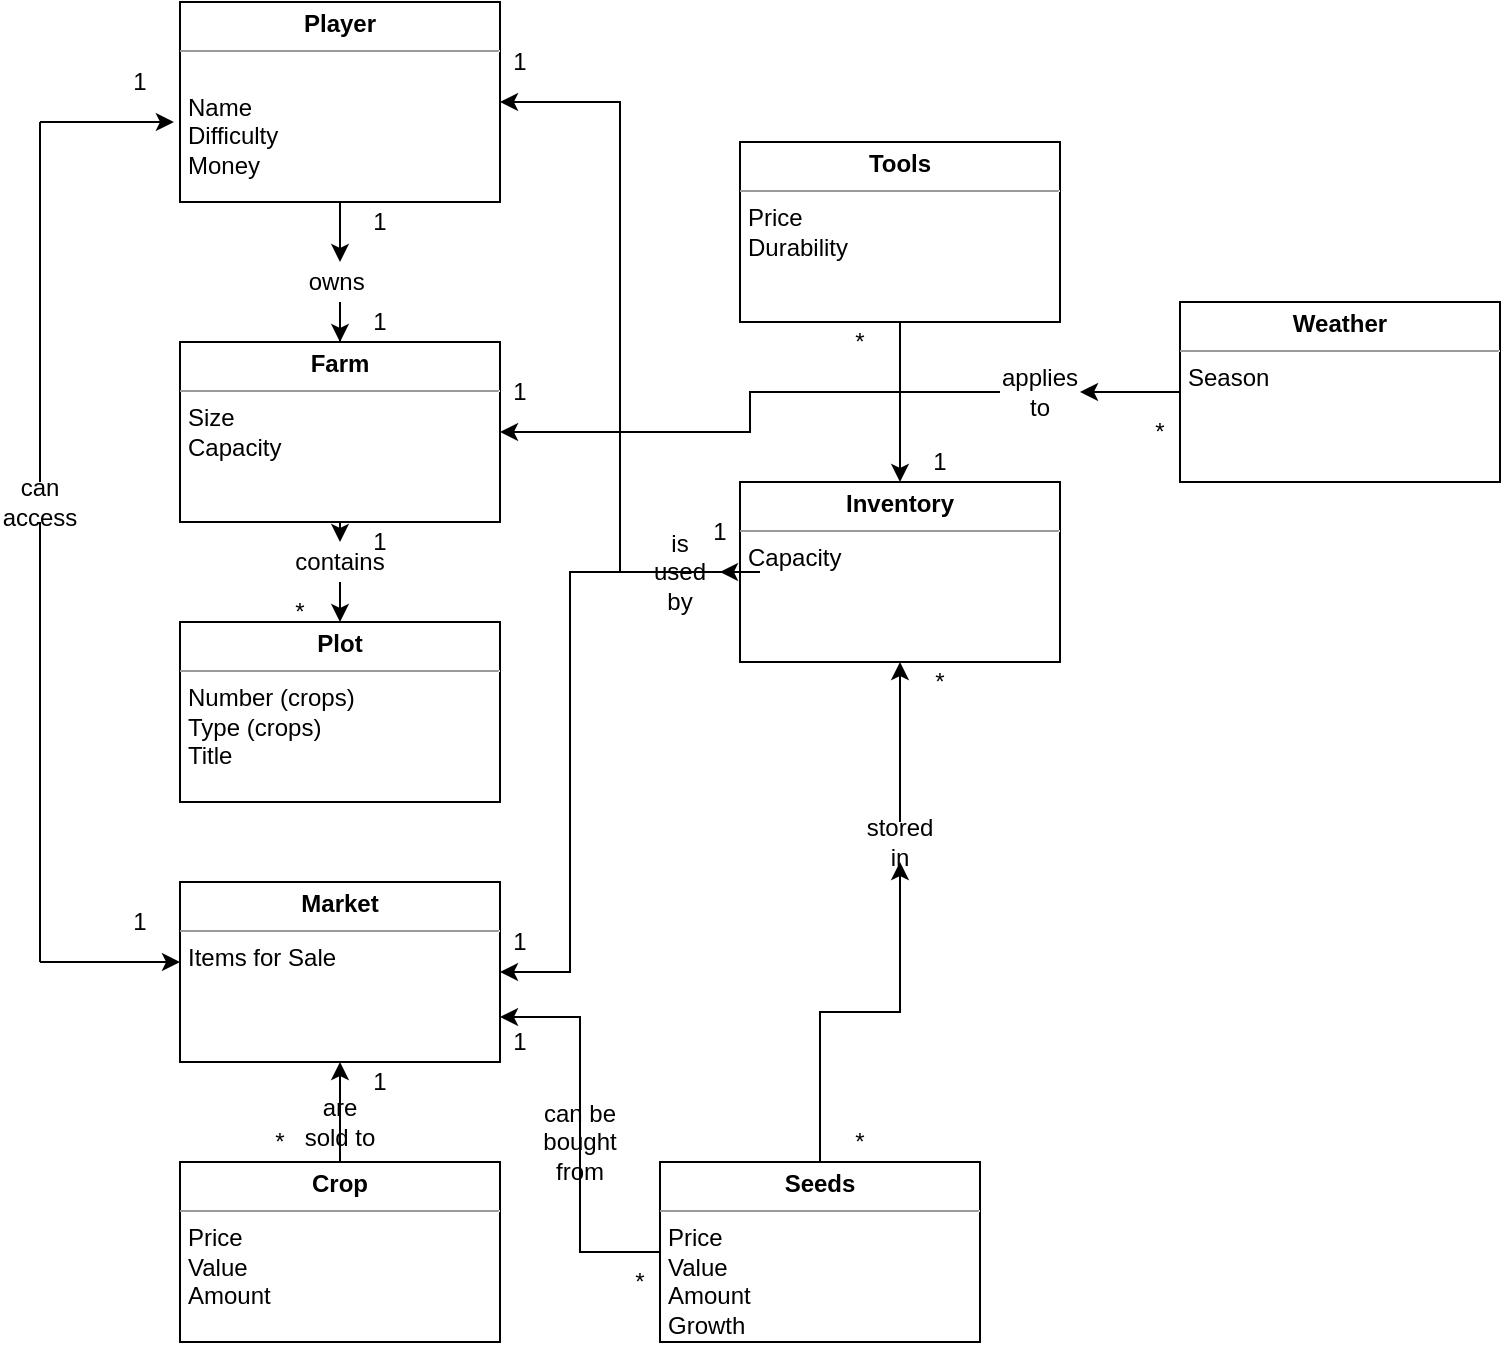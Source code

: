 <mxfile version="13.7.5" type="device"><diagram id="xT_cCEWlB5zOd6J2TJuO" name="Page-1"><mxGraphModel dx="1422" dy="762" grid="1" gridSize="10" guides="1" tooltips="1" connect="1" arrows="1" fold="1" page="1" pageScale="1" pageWidth="850" pageHeight="1100" math="0" shadow="0"><root><mxCell id="0"/><mxCell id="1" parent="0"/><mxCell id="xW_MRL881koCG8VNvFyK-1" value="&lt;p style=&quot;margin: 0px ; margin-top: 4px ; text-align: center&quot;&gt;&lt;b&gt;Market&lt;/b&gt;&lt;/p&gt;&lt;hr size=&quot;1&quot;&gt;&lt;p style=&quot;margin: 0px ; margin-left: 4px&quot;&gt;Items for Sale&lt;/p&gt;&lt;p style=&quot;margin: 0px ; margin-left: 4px&quot;&gt;&lt;br&gt;&lt;/p&gt;" style="verticalAlign=top;align=left;overflow=fill;fontSize=12;fontFamily=Helvetica;html=1;" vertex="1" parent="1"><mxGeometry x="120" y="480" width="160" height="90" as="geometry"/></mxCell><mxCell id="xW_MRL881koCG8VNvFyK-41" style="edgeStyle=orthogonalEdgeStyle;rounded=0;orthogonalLoop=1;jettySize=auto;html=1;entryX=1;entryY=0.5;entryDx=0;entryDy=0;" edge="1" parent="1" source="xW_MRL881koCG8VNvFyK-52" target="xW_MRL881koCG8VNvFyK-4"><mxGeometry relative="1" as="geometry"/></mxCell><mxCell id="xW_MRL881koCG8VNvFyK-2" value="&lt;p style=&quot;margin: 0px ; margin-top: 4px ; text-align: center&quot;&gt;&lt;b&gt;Weather&lt;/b&gt;&lt;/p&gt;&lt;hr size=&quot;1&quot;&gt;&lt;p style=&quot;margin: 0px ; margin-left: 4px&quot;&gt;Season&lt;/p&gt;&lt;p style=&quot;margin: 0px ; margin-left: 4px&quot;&gt;&lt;br&gt;&lt;/p&gt;" style="verticalAlign=top;align=left;overflow=fill;fontSize=12;fontFamily=Helvetica;html=1;" vertex="1" parent="1"><mxGeometry x="620" y="190" width="160" height="90" as="geometry"/></mxCell><mxCell id="xW_MRL881koCG8VNvFyK-14" style="edgeStyle=orthogonalEdgeStyle;rounded=0;orthogonalLoop=1;jettySize=auto;html=1;entryX=0.5;entryY=0;entryDx=0;entryDy=0;" edge="1" parent="1" source="xW_MRL881koCG8VNvFyK-19" target="xW_MRL881koCG8VNvFyK-4"><mxGeometry relative="1" as="geometry"/></mxCell><mxCell id="xW_MRL881koCG8VNvFyK-3" value="&lt;p style=&quot;margin: 0px ; margin-top: 4px ; text-align: center&quot;&gt;&lt;b&gt;Player&lt;/b&gt;&lt;/p&gt;&lt;hr size=&quot;1&quot;&gt;&lt;p style=&quot;margin: 0px ; margin-left: 4px&quot;&gt;&lt;br&gt;&lt;/p&gt;&lt;p style=&quot;margin: 0px ; margin-left: 4px&quot;&gt;Name&lt;/p&gt;&lt;p style=&quot;margin: 0px ; margin-left: 4px&quot;&gt;Difficulty&lt;/p&gt;&lt;p style=&quot;margin: 0px ; margin-left: 4px&quot;&gt;Money&lt;/p&gt;" style="verticalAlign=top;align=left;overflow=fill;fontSize=12;fontFamily=Helvetica;html=1;" vertex="1" parent="1"><mxGeometry x="120" y="40" width="160" height="100" as="geometry"/></mxCell><mxCell id="xW_MRL881koCG8VNvFyK-23" style="edgeStyle=orthogonalEdgeStyle;rounded=0;orthogonalLoop=1;jettySize=auto;html=1;exitX=0.5;exitY=1;exitDx=0;exitDy=0;entryX=0.5;entryY=0;entryDx=0;entryDy=0;" edge="1" parent="1" source="xW_MRL881koCG8VNvFyK-24" target="xW_MRL881koCG8VNvFyK-11"><mxGeometry relative="1" as="geometry"/></mxCell><mxCell id="xW_MRL881koCG8VNvFyK-4" value="&lt;p style=&quot;margin: 0px ; margin-top: 4px ; text-align: center&quot;&gt;&lt;b&gt;Farm&lt;/b&gt;&lt;/p&gt;&lt;hr size=&quot;1&quot;&gt;&lt;p style=&quot;margin: 0px ; margin-left: 4px&quot;&gt;Size&lt;/p&gt;&lt;p style=&quot;margin: 0px ; margin-left: 4px&quot;&gt;Capacity&lt;/p&gt;" style="verticalAlign=top;align=left;overflow=fill;fontSize=12;fontFamily=Helvetica;html=1;" vertex="1" parent="1"><mxGeometry x="120" y="210" width="160" height="90" as="geometry"/></mxCell><mxCell id="xW_MRL881koCG8VNvFyK-63" style="edgeStyle=orthogonalEdgeStyle;rounded=0;orthogonalLoop=1;jettySize=auto;html=1;entryX=0.5;entryY=1;entryDx=0;entryDy=0;" edge="1" parent="1" source="xW_MRL881koCG8VNvFyK-7" target="xW_MRL881koCG8VNvFyK-1"><mxGeometry relative="1" as="geometry"/></mxCell><mxCell id="xW_MRL881koCG8VNvFyK-7" value="&lt;p style=&quot;margin: 0px ; margin-top: 4px ; text-align: center&quot;&gt;&lt;b&gt;Crop&lt;/b&gt;&lt;/p&gt;&lt;hr size=&quot;1&quot;&gt;&lt;p style=&quot;margin: 0px ; margin-left: 4px&quot;&gt;Price&lt;/p&gt;&lt;p style=&quot;margin: 0px ; margin-left: 4px&quot;&gt;Value&lt;/p&gt;&lt;p style=&quot;margin: 0px ; margin-left: 4px&quot;&gt;Amount&lt;/p&gt;" style="verticalAlign=top;align=left;overflow=fill;fontSize=12;fontFamily=Helvetica;html=1;" vertex="1" parent="1"><mxGeometry x="120" y="620" width="160" height="90" as="geometry"/></mxCell><mxCell id="xW_MRL881koCG8VNvFyK-11" value="&lt;p style=&quot;margin: 0px ; margin-top: 4px ; text-align: center&quot;&gt;&lt;b&gt;Plot&lt;/b&gt;&lt;/p&gt;&lt;hr size=&quot;1&quot;&gt;&lt;p style=&quot;margin: 0px ; margin-left: 4px&quot;&gt;Number (crops)&lt;/p&gt;&lt;p style=&quot;margin: 0px ; margin-left: 4px&quot;&gt;Type (crops)&lt;/p&gt;&lt;p style=&quot;margin: 0px ; margin-left: 4px&quot;&gt;Title&lt;/p&gt;" style="verticalAlign=top;align=left;overflow=fill;fontSize=12;fontFamily=Helvetica;html=1;" vertex="1" parent="1"><mxGeometry x="120" y="350" width="160" height="90" as="geometry"/></mxCell><mxCell id="xW_MRL881koCG8VNvFyK-30" style="edgeStyle=orthogonalEdgeStyle;rounded=0;orthogonalLoop=1;jettySize=auto;html=1;entryX=0.5;entryY=1;entryDx=0;entryDy=0;" edge="1" parent="1" source="xW_MRL881koCG8VNvFyK-54" target="xW_MRL881koCG8VNvFyK-15"><mxGeometry relative="1" as="geometry"/></mxCell><mxCell id="xW_MRL881koCG8VNvFyK-58" style="edgeStyle=orthogonalEdgeStyle;rounded=0;orthogonalLoop=1;jettySize=auto;html=1;entryX=1;entryY=0.75;entryDx=0;entryDy=0;" edge="1" parent="1" source="xW_MRL881koCG8VNvFyK-13" target="xW_MRL881koCG8VNvFyK-1"><mxGeometry relative="1" as="geometry"/></mxCell><mxCell id="xW_MRL881koCG8VNvFyK-13" value="&lt;p style=&quot;margin: 0px ; margin-top: 4px ; text-align: center&quot;&gt;&lt;b&gt;Seeds&lt;/b&gt;&lt;/p&gt;&lt;hr size=&quot;1&quot;&gt;&lt;p style=&quot;margin: 0px ; margin-left: 4px&quot;&gt;Price&amp;nbsp;&lt;/p&gt;&lt;p style=&quot;margin: 0px ; margin-left: 4px&quot;&gt;Value&lt;/p&gt;&lt;p style=&quot;margin: 0px ; margin-left: 4px&quot;&gt;Amount&lt;/p&gt;&lt;p style=&quot;margin: 0px ; margin-left: 4px&quot;&gt;Growth&lt;/p&gt;" style="verticalAlign=top;align=left;overflow=fill;fontSize=12;fontFamily=Helvetica;html=1;" vertex="1" parent="1"><mxGeometry x="360" y="620" width="160" height="90" as="geometry"/></mxCell><mxCell id="xW_MRL881koCG8VNvFyK-26" style="edgeStyle=orthogonalEdgeStyle;rounded=0;orthogonalLoop=1;jettySize=auto;html=1;entryX=1;entryY=0.5;entryDx=0;entryDy=0;" edge="1" parent="1" source="xW_MRL881koCG8VNvFyK-15" target="xW_MRL881koCG8VNvFyK-3"><mxGeometry relative="1" as="geometry"/></mxCell><mxCell id="xW_MRL881koCG8VNvFyK-27" style="edgeStyle=orthogonalEdgeStyle;rounded=0;orthogonalLoop=1;jettySize=auto;html=1;entryX=1;entryY=0.5;entryDx=0;entryDy=0;" edge="1" parent="1" source="xW_MRL881koCG8VNvFyK-50" target="xW_MRL881koCG8VNvFyK-1"><mxGeometry relative="1" as="geometry"/></mxCell><mxCell id="xW_MRL881koCG8VNvFyK-15" value="&lt;p style=&quot;margin: 0px ; margin-top: 4px ; text-align: center&quot;&gt;&lt;b&gt;Inventory&lt;/b&gt;&lt;/p&gt;&lt;hr size=&quot;1&quot;&gt;&lt;p style=&quot;margin: 0px ; margin-left: 4px&quot;&gt;Capacity&lt;/p&gt;" style="verticalAlign=top;align=left;overflow=fill;fontSize=12;fontFamily=Helvetica;html=1;" vertex="1" parent="1"><mxGeometry x="400" y="280" width="160" height="90" as="geometry"/></mxCell><mxCell id="xW_MRL881koCG8VNvFyK-31" style="edgeStyle=orthogonalEdgeStyle;rounded=0;orthogonalLoop=1;jettySize=auto;html=1;entryX=0.5;entryY=0;entryDx=0;entryDy=0;" edge="1" parent="1" source="xW_MRL881koCG8VNvFyK-16" target="xW_MRL881koCG8VNvFyK-15"><mxGeometry relative="1" as="geometry"/></mxCell><mxCell id="xW_MRL881koCG8VNvFyK-16" value="&lt;p style=&quot;margin: 0px ; margin-top: 4px ; text-align: center&quot;&gt;&lt;b&gt;Tools&lt;/b&gt;&lt;/p&gt;&lt;hr size=&quot;1&quot;&gt;&lt;p style=&quot;margin: 0px ; margin-left: 4px&quot;&gt;Price&lt;/p&gt;&lt;p style=&quot;margin: 0px ; margin-left: 4px&quot;&gt;Durability&lt;/p&gt;&lt;p style=&quot;margin: 0px ; margin-left: 4px&quot;&gt;&lt;br&gt;&lt;/p&gt;" style="verticalAlign=top;align=left;overflow=fill;fontSize=12;fontFamily=Helvetica;html=1;" vertex="1" parent="1"><mxGeometry x="400" y="110" width="160" height="90" as="geometry"/></mxCell><mxCell id="xW_MRL881koCG8VNvFyK-19" value="owns&amp;nbsp;" style="text;html=1;strokeColor=none;fillColor=none;align=center;verticalAlign=middle;whiteSpace=wrap;rounded=0;" vertex="1" parent="1"><mxGeometry x="180" y="170" width="40" height="20" as="geometry"/></mxCell><mxCell id="xW_MRL881koCG8VNvFyK-20" style="edgeStyle=orthogonalEdgeStyle;rounded=0;orthogonalLoop=1;jettySize=auto;html=1;entryX=0.5;entryY=0;entryDx=0;entryDy=0;" edge="1" parent="1" source="xW_MRL881koCG8VNvFyK-3" target="xW_MRL881koCG8VNvFyK-19"><mxGeometry relative="1" as="geometry"><mxPoint x="200" y="140" as="sourcePoint"/><mxPoint x="200" y="210" as="targetPoint"/></mxGeometry></mxCell><mxCell id="xW_MRL881koCG8VNvFyK-24" value="contains" style="text;html=1;strokeColor=none;fillColor=none;align=center;verticalAlign=middle;whiteSpace=wrap;rounded=0;" vertex="1" parent="1"><mxGeometry x="180" y="310" width="40" height="20" as="geometry"/></mxCell><mxCell id="xW_MRL881koCG8VNvFyK-25" style="edgeStyle=orthogonalEdgeStyle;rounded=0;orthogonalLoop=1;jettySize=auto;html=1;exitX=0.5;exitY=1;exitDx=0;exitDy=0;entryX=0.5;entryY=0;entryDx=0;entryDy=0;" edge="1" parent="1" source="xW_MRL881koCG8VNvFyK-4" target="xW_MRL881koCG8VNvFyK-24"><mxGeometry relative="1" as="geometry"><mxPoint x="200" y="300" as="sourcePoint"/><mxPoint x="200" y="350" as="targetPoint"/></mxGeometry></mxCell><mxCell id="xW_MRL881koCG8VNvFyK-37" value="" style="endArrow=none;html=1;" edge="1" parent="1" source="xW_MRL881koCG8VNvFyK-48"><mxGeometry width="50" height="50" relative="1" as="geometry"><mxPoint x="50" y="520" as="sourcePoint"/><mxPoint x="50" y="100" as="targetPoint"/></mxGeometry></mxCell><mxCell id="xW_MRL881koCG8VNvFyK-38" value="" style="endArrow=classic;html=1;" edge="1" parent="1"><mxGeometry width="50" height="50" relative="1" as="geometry"><mxPoint x="50" y="520" as="sourcePoint"/><mxPoint x="120" y="520" as="targetPoint"/></mxGeometry></mxCell><mxCell id="xW_MRL881koCG8VNvFyK-40" value="" style="endArrow=classic;html=1;entryX=-0.019;entryY=0.6;entryDx=0;entryDy=0;entryPerimeter=0;" edge="1" parent="1" target="xW_MRL881koCG8VNvFyK-3"><mxGeometry width="50" height="50" relative="1" as="geometry"><mxPoint x="50" y="100" as="sourcePoint"/><mxPoint x="100" y="50" as="targetPoint"/></mxGeometry></mxCell><mxCell id="xW_MRL881koCG8VNvFyK-43" value="1" style="text;html=1;strokeColor=none;fillColor=none;align=center;verticalAlign=middle;whiteSpace=wrap;rounded=0;" vertex="1" parent="1"><mxGeometry x="200" y="570" width="40" height="20" as="geometry"/></mxCell><mxCell id="xW_MRL881koCG8VNvFyK-45" value="1" style="text;html=1;strokeColor=none;fillColor=none;align=center;verticalAlign=middle;whiteSpace=wrap;rounded=0;" vertex="1" parent="1"><mxGeometry x="270" y="550" width="40" height="20" as="geometry"/></mxCell><mxCell id="xW_MRL881koCG8VNvFyK-46" value="1" style="text;html=1;strokeColor=none;fillColor=none;align=center;verticalAlign=middle;whiteSpace=wrap;rounded=0;" vertex="1" parent="1"><mxGeometry x="480" y="260" width="40" height="20" as="geometry"/></mxCell><mxCell id="xW_MRL881koCG8VNvFyK-47" value="1" style="text;html=1;strokeColor=none;fillColor=none;align=center;verticalAlign=middle;whiteSpace=wrap;rounded=0;" vertex="1" parent="1"><mxGeometry x="200" y="300" width="40" height="20" as="geometry"/></mxCell><mxCell id="xW_MRL881koCG8VNvFyK-48" value="can access" style="text;html=1;strokeColor=none;fillColor=none;align=center;verticalAlign=middle;whiteSpace=wrap;rounded=0;" vertex="1" parent="1"><mxGeometry x="30" y="280" width="40" height="20" as="geometry"/></mxCell><mxCell id="xW_MRL881koCG8VNvFyK-49" value="" style="endArrow=none;html=1;" edge="1" parent="1" target="xW_MRL881koCG8VNvFyK-48"><mxGeometry width="50" height="50" relative="1" as="geometry"><mxPoint x="50" y="520" as="sourcePoint"/><mxPoint x="50" y="100" as="targetPoint"/></mxGeometry></mxCell><mxCell id="xW_MRL881koCG8VNvFyK-50" value="is used by" style="text;html=1;strokeColor=none;fillColor=none;align=center;verticalAlign=middle;whiteSpace=wrap;rounded=0;" vertex="1" parent="1"><mxGeometry x="350" y="315" width="40" height="20" as="geometry"/></mxCell><mxCell id="xW_MRL881koCG8VNvFyK-51" style="edgeStyle=orthogonalEdgeStyle;rounded=0;orthogonalLoop=1;jettySize=auto;html=1;entryX=1;entryY=0.5;entryDx=0;entryDy=0;" edge="1" parent="1" source="xW_MRL881koCG8VNvFyK-15" target="xW_MRL881koCG8VNvFyK-50"><mxGeometry relative="1" as="geometry"><mxPoint x="400" y="325" as="sourcePoint"/><mxPoint x="280" y="525" as="targetPoint"/></mxGeometry></mxCell><mxCell id="xW_MRL881koCG8VNvFyK-52" value="applies to" style="text;html=1;strokeColor=none;fillColor=none;align=center;verticalAlign=middle;whiteSpace=wrap;rounded=0;" vertex="1" parent="1"><mxGeometry x="530" y="225" width="40" height="20" as="geometry"/></mxCell><mxCell id="xW_MRL881koCG8VNvFyK-53" style="edgeStyle=orthogonalEdgeStyle;rounded=0;orthogonalLoop=1;jettySize=auto;html=1;entryX=1;entryY=0.5;entryDx=0;entryDy=0;" edge="1" parent="1" source="xW_MRL881koCG8VNvFyK-2" target="xW_MRL881koCG8VNvFyK-52"><mxGeometry relative="1" as="geometry"><mxPoint x="620" y="235" as="sourcePoint"/><mxPoint x="280" y="255" as="targetPoint"/></mxGeometry></mxCell><mxCell id="xW_MRL881koCG8VNvFyK-54" value="stored in" style="text;html=1;strokeColor=none;fillColor=none;align=center;verticalAlign=middle;whiteSpace=wrap;rounded=0;" vertex="1" parent="1"><mxGeometry x="460" y="450" width="40" height="20" as="geometry"/></mxCell><mxCell id="xW_MRL881koCG8VNvFyK-55" style="edgeStyle=orthogonalEdgeStyle;rounded=0;orthogonalLoop=1;jettySize=auto;html=1;entryX=0.5;entryY=1;entryDx=0;entryDy=0;" edge="1" parent="1" source="xW_MRL881koCG8VNvFyK-13" target="xW_MRL881koCG8VNvFyK-54"><mxGeometry relative="1" as="geometry"><mxPoint x="440" y="620" as="sourcePoint"/><mxPoint x="480" y="370" as="targetPoint"/></mxGeometry></mxCell><mxCell id="xW_MRL881koCG8VNvFyK-56" value="can be bought from" style="text;html=1;strokeColor=none;fillColor=none;align=center;verticalAlign=middle;whiteSpace=wrap;rounded=0;" vertex="1" parent="1"><mxGeometry x="300" y="600" width="40" height="20" as="geometry"/></mxCell><mxCell id="xW_MRL881koCG8VNvFyK-59" value="are sold to" style="text;html=1;strokeColor=none;fillColor=none;align=center;verticalAlign=middle;whiteSpace=wrap;rounded=0;" vertex="1" parent="1"><mxGeometry x="180" y="590" width="40" height="20" as="geometry"/></mxCell><mxCell id="xW_MRL881koCG8VNvFyK-64" value="1" style="text;html=1;strokeColor=none;fillColor=none;align=center;verticalAlign=middle;whiteSpace=wrap;rounded=0;" vertex="1" parent="1"><mxGeometry x="270" y="225" width="40" height="20" as="geometry"/></mxCell><mxCell id="xW_MRL881koCG8VNvFyK-65" value="*" style="text;html=1;strokeColor=none;fillColor=none;align=center;verticalAlign=middle;whiteSpace=wrap;rounded=0;" vertex="1" parent="1"><mxGeometry x="150" y="600" width="40" height="20" as="geometry"/></mxCell><mxCell id="xW_MRL881koCG8VNvFyK-66" value="*" style="text;html=1;strokeColor=none;fillColor=none;align=center;verticalAlign=middle;whiteSpace=wrap;rounded=0;" vertex="1" parent="1"><mxGeometry x="160" y="335" width="40" height="20" as="geometry"/></mxCell><mxCell id="xW_MRL881koCG8VNvFyK-67" value="*" style="text;html=1;strokeColor=none;fillColor=none;align=center;verticalAlign=middle;whiteSpace=wrap;rounded=0;" vertex="1" parent="1"><mxGeometry x="440" y="600" width="40" height="20" as="geometry"/></mxCell><mxCell id="xW_MRL881koCG8VNvFyK-68" value="*" style="text;html=1;strokeColor=none;fillColor=none;align=center;verticalAlign=middle;whiteSpace=wrap;rounded=0;" vertex="1" parent="1"><mxGeometry x="480" y="370" width="40" height="20" as="geometry"/></mxCell><mxCell id="xW_MRL881koCG8VNvFyK-69" value="*" style="text;html=1;strokeColor=none;fillColor=none;align=center;verticalAlign=middle;whiteSpace=wrap;rounded=0;" vertex="1" parent="1"><mxGeometry x="330" y="670" width="40" height="20" as="geometry"/></mxCell><mxCell id="xW_MRL881koCG8VNvFyK-70" value="*" style="text;html=1;strokeColor=none;fillColor=none;align=center;verticalAlign=middle;whiteSpace=wrap;rounded=0;" vertex="1" parent="1"><mxGeometry x="590" y="245" width="40" height="20" as="geometry"/></mxCell><mxCell id="xW_MRL881koCG8VNvFyK-71" value="*" style="text;html=1;strokeColor=none;fillColor=none;align=center;verticalAlign=middle;whiteSpace=wrap;rounded=0;" vertex="1" parent="1"><mxGeometry x="440" y="200" width="40" height="20" as="geometry"/></mxCell><mxCell id="xW_MRL881koCG8VNvFyK-73" value="1" style="text;html=1;strokeColor=none;fillColor=none;align=center;verticalAlign=middle;whiteSpace=wrap;rounded=0;" vertex="1" parent="1"><mxGeometry x="80" y="490" width="40" height="20" as="geometry"/></mxCell><mxCell id="xW_MRL881koCG8VNvFyK-74" value="1" style="text;html=1;strokeColor=none;fillColor=none;align=center;verticalAlign=middle;whiteSpace=wrap;rounded=0;" vertex="1" parent="1"><mxGeometry x="200" y="140" width="40" height="20" as="geometry"/></mxCell><mxCell id="xW_MRL881koCG8VNvFyK-76" value="1" style="text;html=1;strokeColor=none;fillColor=none;align=center;verticalAlign=middle;whiteSpace=wrap;rounded=0;" vertex="1" parent="1"><mxGeometry x="200" y="190" width="40" height="20" as="geometry"/></mxCell><mxCell id="xW_MRL881koCG8VNvFyK-77" value="1" style="text;html=1;strokeColor=none;fillColor=none;align=center;verticalAlign=middle;whiteSpace=wrap;rounded=0;" vertex="1" parent="1"><mxGeometry x="80" y="70" width="40" height="20" as="geometry"/></mxCell><mxCell id="xW_MRL881koCG8VNvFyK-78" value="1" style="text;html=1;strokeColor=none;fillColor=none;align=center;verticalAlign=middle;whiteSpace=wrap;rounded=0;" vertex="1" parent="1"><mxGeometry x="370" y="295" width="40" height="20" as="geometry"/></mxCell><mxCell id="xW_MRL881koCG8VNvFyK-81" value="1" style="text;html=1;strokeColor=none;fillColor=none;align=center;verticalAlign=middle;whiteSpace=wrap;rounded=0;" vertex="1" parent="1"><mxGeometry x="270" y="500" width="40" height="20" as="geometry"/></mxCell><mxCell id="xW_MRL881koCG8VNvFyK-82" value="1" style="text;html=1;strokeColor=none;fillColor=none;align=center;verticalAlign=middle;whiteSpace=wrap;rounded=0;" vertex="1" parent="1"><mxGeometry x="270" y="60" width="40" height="20" as="geometry"/></mxCell></root></mxGraphModel></diagram></mxfile>